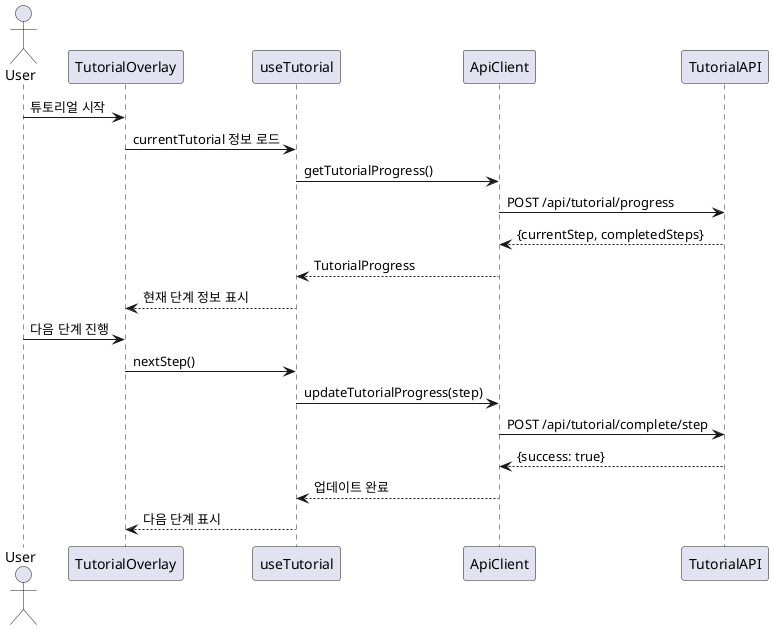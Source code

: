 @startuml
actor User
participant TutorialOverlay as TO
participant useTutorial as UT
participant ApiClient as API
participant TutorialAPI as TA

User -> TO: 튜토리얼 시작
TO -> UT: currentTutorial 정보 로드
UT -> API: getTutorialProgress()
API -> TA: POST /api/tutorial/progress
TA --> API: {currentStep, completedSteps}
API --> UT: TutorialProgress
UT --> TO: 현재 단계 정보 표시

User -> TO: 다음 단계 진행
TO -> UT: nextStep()
UT -> API: updateTutorialProgress(step)
API -> TA: POST /api/tutorial/complete/step
TA --> API: {success: true}
API --> UT: 업데이트 완료
UT --> TO: 다음 단계 표시
@enduml
